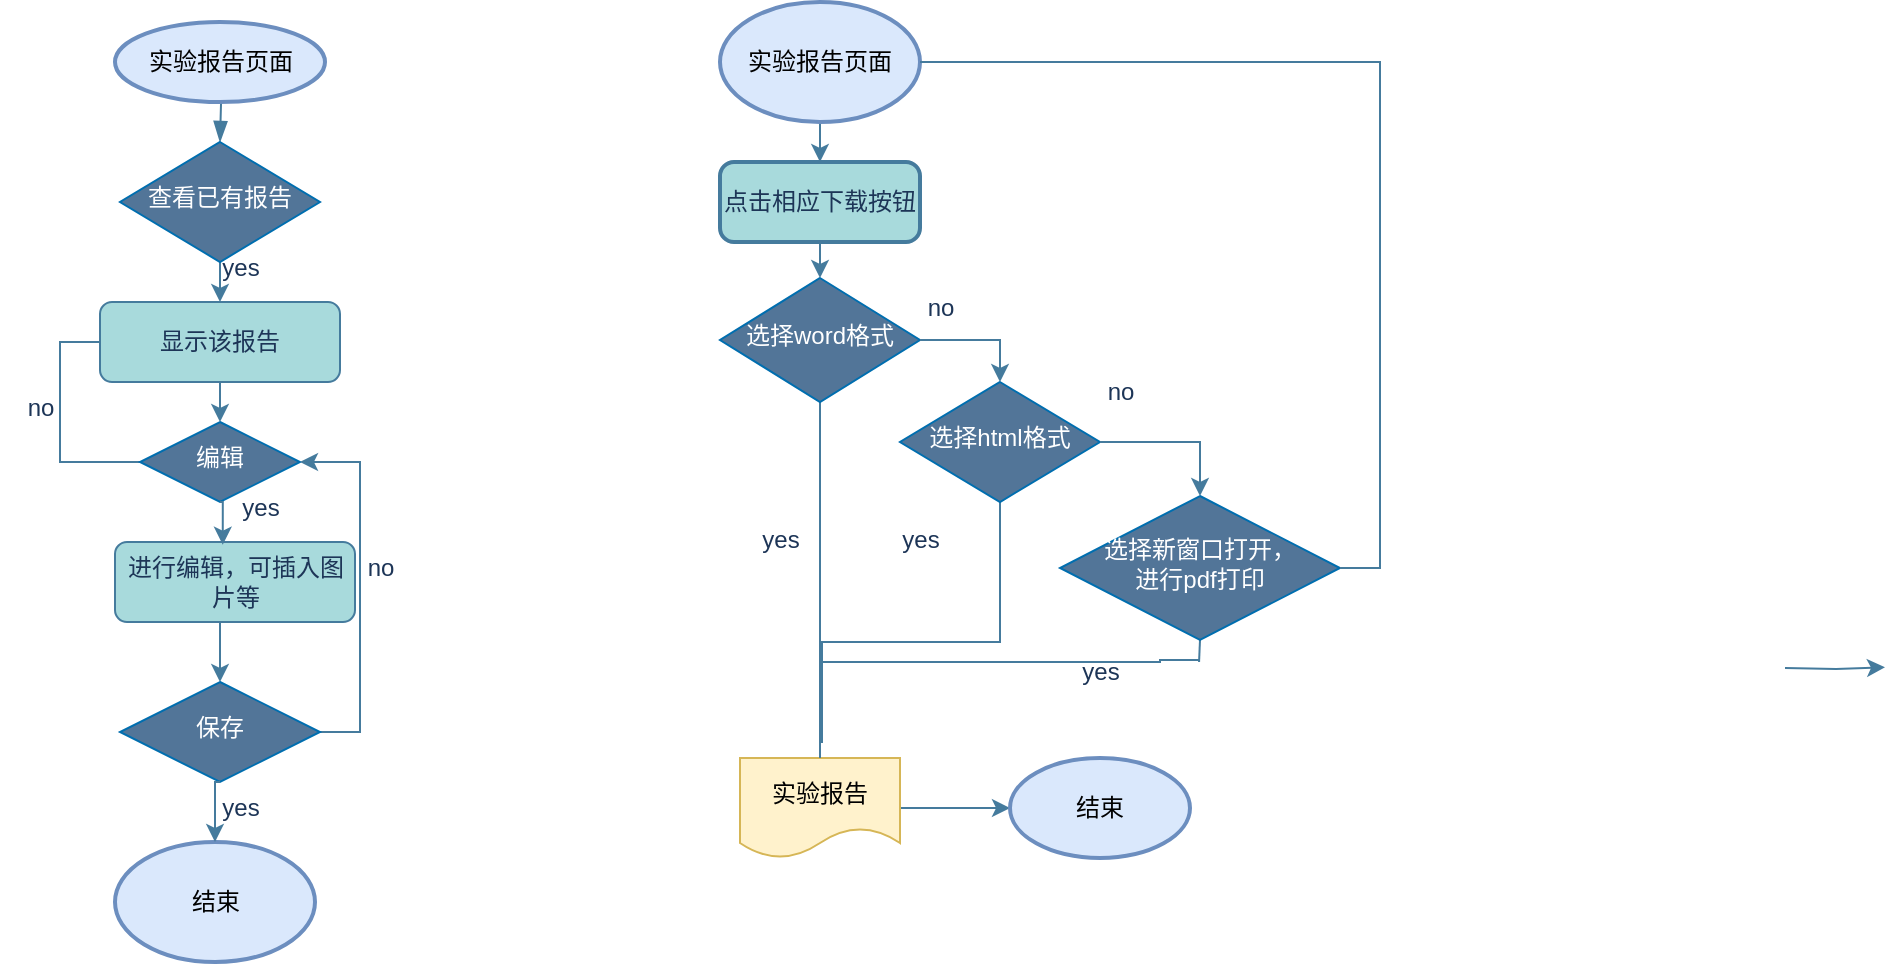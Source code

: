 <mxfile version="26.1.3">
  <diagram id="C5RBs43oDa-KdzZeNtuy" name="Page-1">
    <mxGraphModel dx="874" dy="495" grid="1" gridSize="10" guides="1" tooltips="1" connect="1" arrows="1" fold="1" page="1" pageScale="1" pageWidth="827" pageHeight="1169" math="0" shadow="0">
      <root>
        <mxCell id="WIyWlLk6GJQsqaUBKTNV-0" />
        <mxCell id="WIyWlLk6GJQsqaUBKTNV-1" parent="WIyWlLk6GJQsqaUBKTNV-0" />
        <mxCell id="WIyWlLk6GJQsqaUBKTNV-2" value="" style="rounded=0;html=1;jettySize=auto;orthogonalLoop=1;fontSize=11;endArrow=blockThin;endFill=1;endSize=8;strokeWidth=1;shadow=0;labelBackgroundColor=none;edgeStyle=orthogonalEdgeStyle;strokeColor=#457B9D;fontColor=default;" parent="WIyWlLk6GJQsqaUBKTNV-1" target="WIyWlLk6GJQsqaUBKTNV-6" edge="1">
          <mxGeometry relative="1" as="geometry">
            <mxPoint x="220" y="120" as="sourcePoint" />
          </mxGeometry>
        </mxCell>
        <mxCell id="GEPSyZJp9nbFbYlHAnnY-9" style="edgeStyle=orthogonalEdgeStyle;rounded=0;orthogonalLoop=1;jettySize=auto;html=1;exitX=0.5;exitY=1;exitDx=0;exitDy=0;entryX=0.5;entryY=0;entryDx=0;entryDy=0;labelBackgroundColor=none;strokeColor=#457B9D;fontColor=default;" edge="1" parent="WIyWlLk6GJQsqaUBKTNV-1" source="WIyWlLk6GJQsqaUBKTNV-6" target="WIyWlLk6GJQsqaUBKTNV-12">
          <mxGeometry relative="1" as="geometry" />
        </mxCell>
        <mxCell id="WIyWlLk6GJQsqaUBKTNV-6" value="查看已有报告" style="rhombus;whiteSpace=wrap;html=1;shadow=0;fontFamily=Helvetica;fontSize=12;align=center;strokeWidth=1;spacing=6;spacingTop=-4;labelBackgroundColor=none;fillColor=light-dark(#527598, #2566a8);strokeColor=#006EAF;fontColor=#ffffff;verticalAlign=middle;" parent="WIyWlLk6GJQsqaUBKTNV-1" vertex="1">
          <mxGeometry x="170" y="160" width="100" height="60" as="geometry" />
        </mxCell>
        <mxCell id="GEPSyZJp9nbFbYlHAnnY-10" style="edgeStyle=orthogonalEdgeStyle;rounded=0;orthogonalLoop=1;jettySize=auto;html=1;exitX=0;exitY=0.5;exitDx=0;exitDy=0;entryX=0;entryY=0.5;entryDx=0;entryDy=0;endArrow=none;startFill=0;labelBackgroundColor=none;strokeColor=#457B9D;fontColor=default;" edge="1" parent="WIyWlLk6GJQsqaUBKTNV-1" source="WIyWlLk6GJQsqaUBKTNV-10" target="WIyWlLk6GJQsqaUBKTNV-12">
          <mxGeometry relative="1" as="geometry" />
        </mxCell>
        <mxCell id="WIyWlLk6GJQsqaUBKTNV-10" value="编辑" style="rhombus;whiteSpace=wrap;html=1;shadow=0;fontFamily=Helvetica;fontSize=12;align=center;strokeWidth=1;spacing=6;spacingTop=-4;labelBackgroundColor=none;fillColor=light-dark(#527598, #2566a8);strokeColor=#006EAF;fontColor=#ffffff;verticalAlign=middle;" parent="WIyWlLk6GJQsqaUBKTNV-1" vertex="1">
          <mxGeometry x="180" y="300" width="80" height="40" as="geometry" />
        </mxCell>
        <mxCell id="GEPSyZJp9nbFbYlHAnnY-19" style="edgeStyle=orthogonalEdgeStyle;rounded=0;orthogonalLoop=1;jettySize=auto;html=1;exitX=0.5;exitY=1;exitDx=0;exitDy=0;labelBackgroundColor=none;strokeColor=#457B9D;fontColor=default;" edge="1" parent="WIyWlLk6GJQsqaUBKTNV-1" source="WIyWlLk6GJQsqaUBKTNV-11">
          <mxGeometry relative="1" as="geometry">
            <mxPoint x="220" y="430" as="targetPoint" />
          </mxGeometry>
        </mxCell>
        <mxCell id="WIyWlLk6GJQsqaUBKTNV-11" value="进行编辑，可插入图片等" style="rounded=1;whiteSpace=wrap;html=1;fontSize=12;glass=0;strokeWidth=1;shadow=0;labelBackgroundColor=none;fillColor=#A8DADC;strokeColor=#457B9D;fontColor=#1D3557;" parent="WIyWlLk6GJQsqaUBKTNV-1" vertex="1">
          <mxGeometry x="167.5" y="360" width="120" height="40" as="geometry" />
        </mxCell>
        <mxCell id="GEPSyZJp9nbFbYlHAnnY-8" style="edgeStyle=orthogonalEdgeStyle;rounded=0;orthogonalLoop=1;jettySize=auto;html=1;exitX=0.5;exitY=1;exitDx=0;exitDy=0;entryX=0.5;entryY=0;entryDx=0;entryDy=0;labelBackgroundColor=none;strokeColor=#457B9D;fontColor=default;" edge="1" parent="WIyWlLk6GJQsqaUBKTNV-1" source="WIyWlLk6GJQsqaUBKTNV-12" target="WIyWlLk6GJQsqaUBKTNV-10">
          <mxGeometry relative="1" as="geometry" />
        </mxCell>
        <mxCell id="WIyWlLk6GJQsqaUBKTNV-12" value="显示该报告" style="rounded=1;whiteSpace=wrap;html=1;fontSize=12;glass=0;strokeWidth=1;shadow=0;labelBackgroundColor=none;fillColor=#A8DADC;strokeColor=#457B9D;fontColor=#1D3557;" parent="WIyWlLk6GJQsqaUBKTNV-1" vertex="1">
          <mxGeometry x="160" y="240" width="120" height="40" as="geometry" />
        </mxCell>
        <mxCell id="GEPSyZJp9nbFbYlHAnnY-56" style="edgeStyle=orthogonalEdgeStyle;rounded=0;orthogonalLoop=1;jettySize=auto;html=1;exitX=1;exitY=0.5;exitDx=0;exitDy=0;strokeColor=#457B9D;fontColor=#1D3557;fillColor=#A8DADC;" edge="1" parent="WIyWlLk6GJQsqaUBKTNV-1" source="GEPSyZJp9nbFbYlHAnnY-0" target="GEPSyZJp9nbFbYlHAnnY-51">
          <mxGeometry relative="1" as="geometry" />
        </mxCell>
        <mxCell id="GEPSyZJp9nbFbYlHAnnY-0" value="实验报告" style="shape=document;whiteSpace=wrap;html=1;boundedLbl=1;labelBackgroundColor=none;fillColor=#fff2cc;strokeColor=#d6b656;" vertex="1" parent="WIyWlLk6GJQsqaUBKTNV-1">
          <mxGeometry x="480" y="468" width="80" height="50" as="geometry" />
        </mxCell>
        <mxCell id="GEPSyZJp9nbFbYlHAnnY-3" value="实验报告页面" style="strokeWidth=2;html=1;shape=mxgraph.flowchart.start_2;whiteSpace=wrap;labelBackgroundColor=none;fillColor=#dae8fc;strokeColor=#6c8ebf;" vertex="1" parent="WIyWlLk6GJQsqaUBKTNV-1">
          <mxGeometry x="167.5" y="100" width="105" height="40" as="geometry" />
        </mxCell>
        <mxCell id="GEPSyZJp9nbFbYlHAnnY-11" style="edgeStyle=orthogonalEdgeStyle;rounded=0;orthogonalLoop=1;jettySize=auto;html=1;exitX=0.5;exitY=1;exitDx=0;exitDy=0;entryX=0.449;entryY=0.034;entryDx=0;entryDy=0;entryPerimeter=0;labelBackgroundColor=none;strokeColor=#457B9D;fontColor=default;" edge="1" parent="WIyWlLk6GJQsqaUBKTNV-1" source="WIyWlLk6GJQsqaUBKTNV-10" target="WIyWlLk6GJQsqaUBKTNV-11">
          <mxGeometry relative="1" as="geometry" />
        </mxCell>
        <mxCell id="GEPSyZJp9nbFbYlHAnnY-12" value="yes" style="text;html=1;align=center;verticalAlign=middle;resizable=0;points=[];autosize=1;strokeColor=none;fillColor=none;labelBackgroundColor=none;fontColor=#1D3557;" vertex="1" parent="WIyWlLk6GJQsqaUBKTNV-1">
          <mxGeometry x="220" y="328" width="40" height="30" as="geometry" />
        </mxCell>
        <mxCell id="GEPSyZJp9nbFbYlHAnnY-13" value="no" style="text;html=1;align=center;verticalAlign=middle;resizable=0;points=[];autosize=1;strokeColor=none;fillColor=none;labelBackgroundColor=none;fontColor=#1D3557;" vertex="1" parent="WIyWlLk6GJQsqaUBKTNV-1">
          <mxGeometry x="110" y="278" width="40" height="30" as="geometry" />
        </mxCell>
        <mxCell id="GEPSyZJp9nbFbYlHAnnY-14" value="yes" style="text;html=1;align=center;verticalAlign=middle;resizable=0;points=[];autosize=1;strokeColor=none;fillColor=none;labelBackgroundColor=none;fontColor=#1D3557;" vertex="1" parent="WIyWlLk6GJQsqaUBKTNV-1">
          <mxGeometry x="210" y="208" width="40" height="30" as="geometry" />
        </mxCell>
        <mxCell id="GEPSyZJp9nbFbYlHAnnY-21" style="edgeStyle=orthogonalEdgeStyle;rounded=0;orthogonalLoop=1;jettySize=auto;html=1;exitX=1;exitY=0.5;exitDx=0;exitDy=0;exitPerimeter=0;entryX=1;entryY=0.5;entryDx=0;entryDy=0;labelBackgroundColor=none;strokeColor=#457B9D;fontColor=default;" edge="1" parent="WIyWlLk6GJQsqaUBKTNV-1" source="GEPSyZJp9nbFbYlHAnnY-20" target="WIyWlLk6GJQsqaUBKTNV-10">
          <mxGeometry relative="1" as="geometry">
            <mxPoint x="320" y="310" as="targetPoint" />
          </mxGeometry>
        </mxCell>
        <mxCell id="GEPSyZJp9nbFbYlHAnnY-20" value="保存" style="strokeWidth=1;html=1;shape=mxgraph.flowchart.decision;whiteSpace=wrap;labelBackgroundColor=none;fillColor=light-dark(#527598, #2566a8);strokeColor=#006EAF;fontColor=#ffffff;align=center;verticalAlign=middle;fontFamily=Helvetica;fontSize=12;shadow=0;spacingTop=-4;spacing=6;" vertex="1" parent="WIyWlLk6GJQsqaUBKTNV-1">
          <mxGeometry x="170" y="430" width="100" height="50" as="geometry" />
        </mxCell>
        <mxCell id="GEPSyZJp9nbFbYlHAnnY-23" value="结束" style="strokeWidth=2;html=1;shape=mxgraph.flowchart.start_1;whiteSpace=wrap;labelBackgroundColor=none;fillColor=#dae8fc;strokeColor=#6c8ebf;" vertex="1" parent="WIyWlLk6GJQsqaUBKTNV-1">
          <mxGeometry x="167.5" y="510" width="100" height="60" as="geometry" />
        </mxCell>
        <mxCell id="GEPSyZJp9nbFbYlHAnnY-24" style="edgeStyle=orthogonalEdgeStyle;rounded=0;orthogonalLoop=1;jettySize=auto;html=1;exitX=0.5;exitY=1;exitDx=0;exitDy=0;exitPerimeter=0;entryX=0.5;entryY=0;entryDx=0;entryDy=0;entryPerimeter=0;labelBackgroundColor=none;strokeColor=#457B9D;fontColor=default;" edge="1" parent="WIyWlLk6GJQsqaUBKTNV-1" source="GEPSyZJp9nbFbYlHAnnY-20" target="GEPSyZJp9nbFbYlHAnnY-23">
          <mxGeometry relative="1" as="geometry" />
        </mxCell>
        <mxCell id="GEPSyZJp9nbFbYlHAnnY-26" value="no" style="text;html=1;align=center;verticalAlign=middle;resizable=0;points=[];autosize=1;strokeColor=none;fillColor=none;labelBackgroundColor=none;fontColor=#1D3557;" vertex="1" parent="WIyWlLk6GJQsqaUBKTNV-1">
          <mxGeometry x="280" y="358" width="40" height="30" as="geometry" />
        </mxCell>
        <mxCell id="GEPSyZJp9nbFbYlHAnnY-27" value="yes" style="text;html=1;align=center;verticalAlign=middle;resizable=0;points=[];autosize=1;strokeColor=none;fillColor=none;labelBackgroundColor=none;fontColor=#1D3557;" vertex="1" parent="WIyWlLk6GJQsqaUBKTNV-1">
          <mxGeometry x="210" y="478" width="40" height="30" as="geometry" />
        </mxCell>
        <mxCell id="GEPSyZJp9nbFbYlHAnnY-33" style="edgeStyle=orthogonalEdgeStyle;rounded=0;orthogonalLoop=1;jettySize=auto;html=1;exitX=0.5;exitY=1;exitDx=0;exitDy=0;exitPerimeter=0;entryX=0.5;entryY=0;entryDx=0;entryDy=0;labelBackgroundColor=none;strokeColor=#457B9D;fontColor=default;" edge="1" parent="WIyWlLk6GJQsqaUBKTNV-1" source="GEPSyZJp9nbFbYlHAnnY-28" target="GEPSyZJp9nbFbYlHAnnY-29">
          <mxGeometry relative="1" as="geometry" />
        </mxCell>
        <mxCell id="GEPSyZJp9nbFbYlHAnnY-28" value="实验报告页面" style="strokeWidth=2;html=1;shape=mxgraph.flowchart.start_1;whiteSpace=wrap;labelBackgroundColor=none;fillColor=#dae8fc;strokeColor=#6c8ebf;" vertex="1" parent="WIyWlLk6GJQsqaUBKTNV-1">
          <mxGeometry x="470" y="90" width="100" height="60" as="geometry" />
        </mxCell>
        <mxCell id="GEPSyZJp9nbFbYlHAnnY-29" value="点击相应下载按钮" style="rounded=1;whiteSpace=wrap;html=1;absoluteArcSize=1;arcSize=14;strokeWidth=2;labelBackgroundColor=none;fillColor=#A8DADC;strokeColor=#457B9D;fontColor=#1D3557;" vertex="1" parent="WIyWlLk6GJQsqaUBKTNV-1">
          <mxGeometry x="470" y="170" width="100" height="40" as="geometry" />
        </mxCell>
        <mxCell id="GEPSyZJp9nbFbYlHAnnY-36" style="edgeStyle=orthogonalEdgeStyle;rounded=0;orthogonalLoop=1;jettySize=auto;html=1;exitX=0.5;exitY=1;exitDx=0;exitDy=0;exitPerimeter=0;endArrow=none;startFill=0;labelBackgroundColor=none;strokeColor=#457B9D;fontColor=default;" edge="1" parent="WIyWlLk6GJQsqaUBKTNV-1" source="GEPSyZJp9nbFbYlHAnnY-30" target="GEPSyZJp9nbFbYlHAnnY-0">
          <mxGeometry relative="1" as="geometry" />
        </mxCell>
        <mxCell id="GEPSyZJp9nbFbYlHAnnY-30" value="选择word格式" style="strokeWidth=1;html=1;shape=mxgraph.flowchart.decision;whiteSpace=wrap;labelBackgroundColor=none;fillColor=light-dark(#527598, #2566a8);strokeColor=#006EAF;fontColor=#ffffff;shadow=0;align=center;verticalAlign=middle;spacingTop=-4;spacing=6;fontFamily=Helvetica;fontSize=12;" vertex="1" parent="WIyWlLk6GJQsqaUBKTNV-1">
          <mxGeometry x="470" y="228" width="100" height="62" as="geometry" />
        </mxCell>
        <mxCell id="GEPSyZJp9nbFbYlHAnnY-38" style="edgeStyle=orthogonalEdgeStyle;rounded=0;orthogonalLoop=1;jettySize=auto;html=1;exitX=0.5;exitY=1;exitDx=0;exitDy=0;exitPerimeter=0;endArrow=none;startFill=0;labelBackgroundColor=none;strokeColor=#457B9D;fontColor=default;" edge="1" parent="WIyWlLk6GJQsqaUBKTNV-1" source="GEPSyZJp9nbFbYlHAnnY-31">
          <mxGeometry relative="1" as="geometry">
            <mxPoint x="520" y="460" as="targetPoint" />
            <Array as="points">
              <mxPoint x="610" y="410" />
              <mxPoint x="521" y="410" />
            </Array>
          </mxGeometry>
        </mxCell>
        <mxCell id="GEPSyZJp9nbFbYlHAnnY-31" value="选择html格式" style="strokeWidth=1;html=1;shape=mxgraph.flowchart.decision;whiteSpace=wrap;labelBackgroundColor=none;fillColor=light-dark(#527598, #2566a8);strokeColor=#006EAF;fontColor=#ffffff;shadow=0;align=center;verticalAlign=middle;spacingTop=-4;spacing=6;fontFamily=Helvetica;fontSize=12;" vertex="1" parent="WIyWlLk6GJQsqaUBKTNV-1">
          <mxGeometry x="560" y="280" width="100" height="60" as="geometry" />
        </mxCell>
        <mxCell id="GEPSyZJp9nbFbYlHAnnY-39" style="edgeStyle=orthogonalEdgeStyle;rounded=0;orthogonalLoop=1;jettySize=auto;html=1;exitX=0.5;exitY=1;exitDx=0;exitDy=0;exitPerimeter=0;endArrow=none;startFill=0;labelBackgroundColor=none;strokeColor=#457B9D;fontColor=default;entryX=0.5;entryY=0;entryDx=0;entryDy=0;" edge="1" parent="WIyWlLk6GJQsqaUBKTNV-1" target="GEPSyZJp9nbFbYlHAnnY-0">
          <mxGeometry relative="1" as="geometry">
            <mxPoint x="520" y="460" as="targetPoint" />
            <mxPoint x="710.0" y="419" as="sourcePoint" />
            <Array as="points">
              <mxPoint x="690" y="420" />
              <mxPoint x="520" y="420" />
            </Array>
          </mxGeometry>
        </mxCell>
        <mxCell id="GEPSyZJp9nbFbYlHAnnY-54" style="edgeStyle=orthogonalEdgeStyle;rounded=0;orthogonalLoop=1;jettySize=auto;html=1;exitX=0.5;exitY=1;exitDx=0;exitDy=0;exitPerimeter=0;strokeColor=#457B9D;fontColor=#1D3557;fillColor=#A8DADC;endArrow=none;startFill=0;" edge="1" parent="WIyWlLk6GJQsqaUBKTNV-1" source="GEPSyZJp9nbFbYlHAnnY-32">
          <mxGeometry relative="1" as="geometry">
            <mxPoint x="709.529" y="420" as="targetPoint" />
          </mxGeometry>
        </mxCell>
        <mxCell id="GEPSyZJp9nbFbYlHAnnY-32" value="选择新窗口打开，&lt;div&gt;进行pdf打印&lt;/div&gt;" style="strokeWidth=1;html=1;shape=mxgraph.flowchart.decision;whiteSpace=wrap;labelBackgroundColor=none;fillColor=light-dark(#527598, #2566a8);strokeColor=#006EAF;fontColor=#ffffff;shadow=0;align=center;verticalAlign=middle;spacingTop=-4;spacing=6;fontFamily=Helvetica;fontSize=12;" vertex="1" parent="WIyWlLk6GJQsqaUBKTNV-1">
          <mxGeometry x="640" y="337" width="140" height="72" as="geometry" />
        </mxCell>
        <mxCell id="GEPSyZJp9nbFbYlHAnnY-34" style="edgeStyle=orthogonalEdgeStyle;rounded=0;orthogonalLoop=1;jettySize=auto;html=1;exitX=0.5;exitY=1;exitDx=0;exitDy=0;entryX=0.5;entryY=0;entryDx=0;entryDy=0;entryPerimeter=0;labelBackgroundColor=none;strokeColor=#457B9D;fontColor=default;" edge="1" parent="WIyWlLk6GJQsqaUBKTNV-1" source="GEPSyZJp9nbFbYlHAnnY-29" target="GEPSyZJp9nbFbYlHAnnY-30">
          <mxGeometry relative="1" as="geometry" />
        </mxCell>
        <mxCell id="GEPSyZJp9nbFbYlHAnnY-37" style="edgeStyle=orthogonalEdgeStyle;rounded=0;orthogonalLoop=1;jettySize=auto;html=1;exitX=1;exitY=0.5;exitDx=0;exitDy=0;exitPerimeter=0;entryX=0.5;entryY=0;entryDx=0;entryDy=0;entryPerimeter=0;labelBackgroundColor=none;strokeColor=#457B9D;fontColor=default;" edge="1" parent="WIyWlLk6GJQsqaUBKTNV-1" source="GEPSyZJp9nbFbYlHAnnY-30" target="GEPSyZJp9nbFbYlHAnnY-31">
          <mxGeometry relative="1" as="geometry" />
        </mxCell>
        <mxCell id="GEPSyZJp9nbFbYlHAnnY-42" style="edgeStyle=orthogonalEdgeStyle;rounded=0;orthogonalLoop=1;jettySize=auto;html=1;exitX=1;exitY=0.5;exitDx=0;exitDy=0;exitPerimeter=0;entryX=1;entryY=0.5;entryDx=0;entryDy=0;entryPerimeter=0;endArrow=none;startFill=0;labelBackgroundColor=none;strokeColor=#457B9D;fontColor=default;fillColor=light-dark(#527598, #2566a8);" edge="1" parent="WIyWlLk6GJQsqaUBKTNV-1" source="GEPSyZJp9nbFbYlHAnnY-32" target="GEPSyZJp9nbFbYlHAnnY-28">
          <mxGeometry relative="1" as="geometry" />
        </mxCell>
        <mxCell id="GEPSyZJp9nbFbYlHAnnY-44" value="no" style="text;html=1;align=center;verticalAlign=middle;resizable=0;points=[];autosize=1;strokeColor=none;fillColor=none;labelBackgroundColor=none;fontColor=#1D3557;" vertex="1" parent="WIyWlLk6GJQsqaUBKTNV-1">
          <mxGeometry x="560" y="228" width="40" height="30" as="geometry" />
        </mxCell>
        <mxCell id="GEPSyZJp9nbFbYlHAnnY-45" value="no" style="text;html=1;align=center;verticalAlign=middle;resizable=0;points=[];autosize=1;strokeColor=none;fillColor=none;labelBackgroundColor=none;fontColor=#1D3557;" vertex="1" parent="WIyWlLk6GJQsqaUBKTNV-1">
          <mxGeometry x="650" y="270" width="40" height="30" as="geometry" />
        </mxCell>
        <mxCell id="GEPSyZJp9nbFbYlHAnnY-46" value="yes" style="text;html=1;align=center;verticalAlign=middle;resizable=0;points=[];autosize=1;strokeColor=none;fillColor=none;labelBackgroundColor=none;fontColor=#1D3557;" vertex="1" parent="WIyWlLk6GJQsqaUBKTNV-1">
          <mxGeometry x="480" y="344" width="40" height="30" as="geometry" />
        </mxCell>
        <mxCell id="GEPSyZJp9nbFbYlHAnnY-47" value="yes" style="text;html=1;align=center;verticalAlign=middle;resizable=0;points=[];autosize=1;strokeColor=none;fillColor=none;labelBackgroundColor=none;fontColor=#1D3557;" vertex="1" parent="WIyWlLk6GJQsqaUBKTNV-1">
          <mxGeometry x="550" y="344" width="40" height="30" as="geometry" />
        </mxCell>
        <mxCell id="GEPSyZJp9nbFbYlHAnnY-48" value="yes" style="text;html=1;align=center;verticalAlign=middle;resizable=0;points=[];autosize=1;strokeColor=none;fillColor=none;labelBackgroundColor=none;fontColor=#1D3557;" vertex="1" parent="WIyWlLk6GJQsqaUBKTNV-1">
          <mxGeometry x="640" y="410" width="40" height="30" as="geometry" />
        </mxCell>
        <mxCell id="GEPSyZJp9nbFbYlHAnnY-50" style="edgeStyle=orthogonalEdgeStyle;rounded=0;orthogonalLoop=1;jettySize=auto;html=1;exitX=1;exitY=0.5;exitDx=0;exitDy=0;labelBackgroundColor=none;strokeColor=#457B9D;fontColor=default;" edge="1" parent="WIyWlLk6GJQsqaUBKTNV-1">
          <mxGeometry relative="1" as="geometry">
            <mxPoint x="1052.5" y="422.647" as="targetPoint" />
            <mxPoint x="1002.5" y="423" as="sourcePoint" />
          </mxGeometry>
        </mxCell>
        <mxCell id="GEPSyZJp9nbFbYlHAnnY-51" value="结束" style="strokeWidth=2;html=1;shape=mxgraph.flowchart.start_1;whiteSpace=wrap;labelBackgroundColor=none;fillColor=#dae8fc;strokeColor=#6c8ebf;" vertex="1" parent="WIyWlLk6GJQsqaUBKTNV-1">
          <mxGeometry x="615" y="468" width="90" height="50" as="geometry" />
        </mxCell>
        <mxCell id="GEPSyZJp9nbFbYlHAnnY-53" style="edgeStyle=orthogonalEdgeStyle;rounded=0;orthogonalLoop=1;jettySize=auto;html=1;exitX=1;exitY=0.5;exitDx=0;exitDy=0;exitPerimeter=0;entryX=0.5;entryY=0;entryDx=0;entryDy=0;entryPerimeter=0;strokeColor=#457B9D;fontColor=#1D3557;fillColor=#A8DADC;" edge="1" parent="WIyWlLk6GJQsqaUBKTNV-1" source="GEPSyZJp9nbFbYlHAnnY-31" target="GEPSyZJp9nbFbYlHAnnY-32">
          <mxGeometry relative="1" as="geometry" />
        </mxCell>
      </root>
    </mxGraphModel>
  </diagram>
</mxfile>
